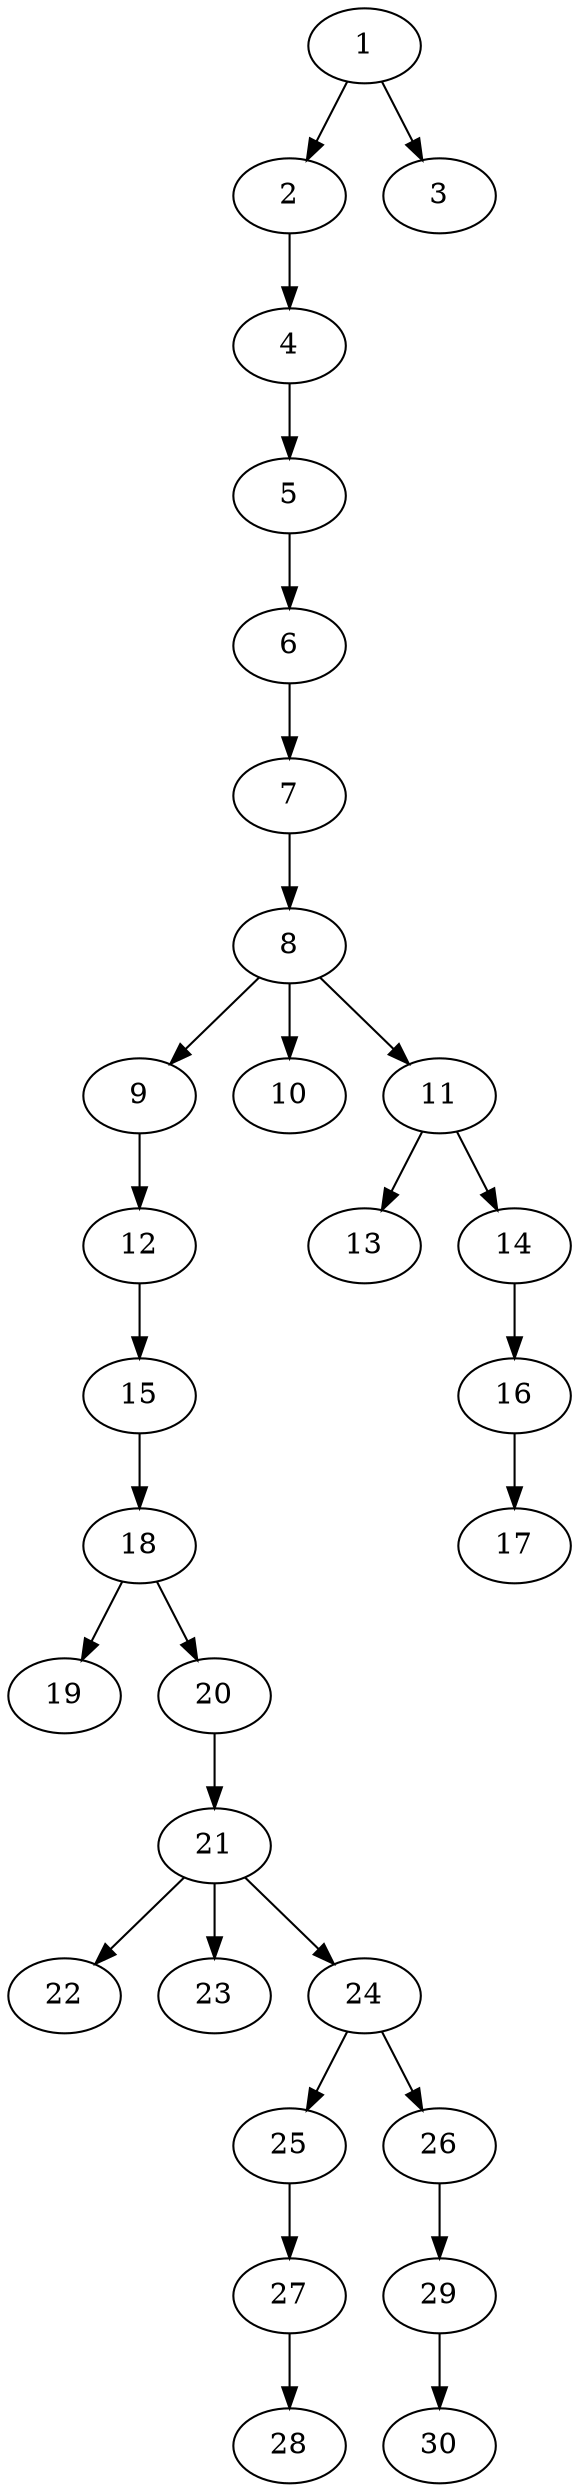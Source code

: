 // DAG automatically generated by daggen at Wed Apr 12 12:22:58 2017
// ./daggen --dot -n 30 --jump=3 --fat=0.2 --regularity=0.6 --density=0.8 
digraph G {
  1 [size="8589934592", alpha="0.09"]
  1 -> 2 [size ="33554432"]
  1 -> 3 [size ="33554432"]
  2 [size="234058901306", alpha="0.06"]
  2 -> 4 [size ="301989888"]
  3 [size="12958024736", alpha="0.04"]
  4 [size="231928233984", alpha="0.15"]
  4 -> 5 [size ="301989888"]
  5 [size="877640477318", alpha="0.13"]
  5 -> 6 [size ="679477248"]
  6 [size="28991029248", alpha="0.15"]
  6 -> 7 [size ="75497472"]
  7 [size="8589934592", alpha="0.18"]
  7 -> 8 [size ="33554432"]
  8 [size="368293445632", alpha="0.12"]
  8 -> 9 [size ="411041792"]
  8 -> 10 [size ="411041792"]
  8 -> 11 [size ="411041792"]
  9 [size="3377539642", alpha="0.12"]
  9 -> 12 [size ="75497472"]
  10 [size="1594700898", alpha="0.10"]
  11 [size="368293445632", alpha="0.03"]
  11 -> 13 [size ="411041792"]
  11 -> 14 [size ="411041792"]
  12 [size="24937677325", alpha="0.20"]
  12 -> 15 [size ="75497472"]
  13 [size="929963768510", alpha="0.20"]
  14 [size="4614649940", alpha="0.08"]
  14 -> 16 [size ="209715200"]
  15 [size="37554362004", alpha="0.13"]
  15 -> 18 [size ="33554432"]
  16 [size="75792510888", alpha="0.09"]
  16 -> 17 [size ="134217728"]
  17 [size="1073741824000", alpha="0.20"]
  18 [size="52042728572", alpha="0.13"]
  18 -> 19 [size ="838860800"]
  18 -> 20 [size ="838860800"]
  19 [size="2616909065", alpha="0.09"]
  20 [size="6464925402", alpha="0.03"]
  20 -> 21 [size ="134217728"]
  21 [size="4152794052", alpha="0.17"]
  21 -> 22 [size ="301989888"]
  21 -> 23 [size ="301989888"]
  21 -> 24 [size ="301989888"]
  22 [size="11965277550", alpha="0.09"]
  23 [size="15339321836", alpha="0.18"]
  24 [size="16956397845", alpha="0.15"]
  24 -> 25 [size ="679477248"]
  24 -> 26 [size ="679477248"]
  25 [size="368293445632", alpha="0.12"]
  25 -> 27 [size ="411041792"]
  26 [size="4272756798", alpha="0.13"]
  26 -> 29 [size ="209715200"]
  27 [size="56137733086", alpha="0.15"]
  27 -> 28 [size ="209715200"]
  28 [size="561857795512", alpha="0.05"]
  29 [size="549755813888", alpha="0.01"]
  29 -> 30 [size ="536870912"]
  30 [size="1073741824000", alpha="0.11"]
}
